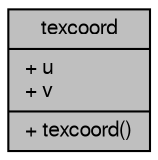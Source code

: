 digraph "texcoord"
{
  bgcolor="transparent";
  edge [fontname="FreeSans",fontsize="10",labelfontname="FreeSans",labelfontsize="10"];
  node [fontname="FreeSans",fontsize="10",shape=record];
  Node1 [label="{texcoord\n|+ u\l+ v\l|+ texcoord()\l}",height=0.2,width=0.4,color="black", fillcolor="grey75", style="filled" fontcolor="black"];
}
